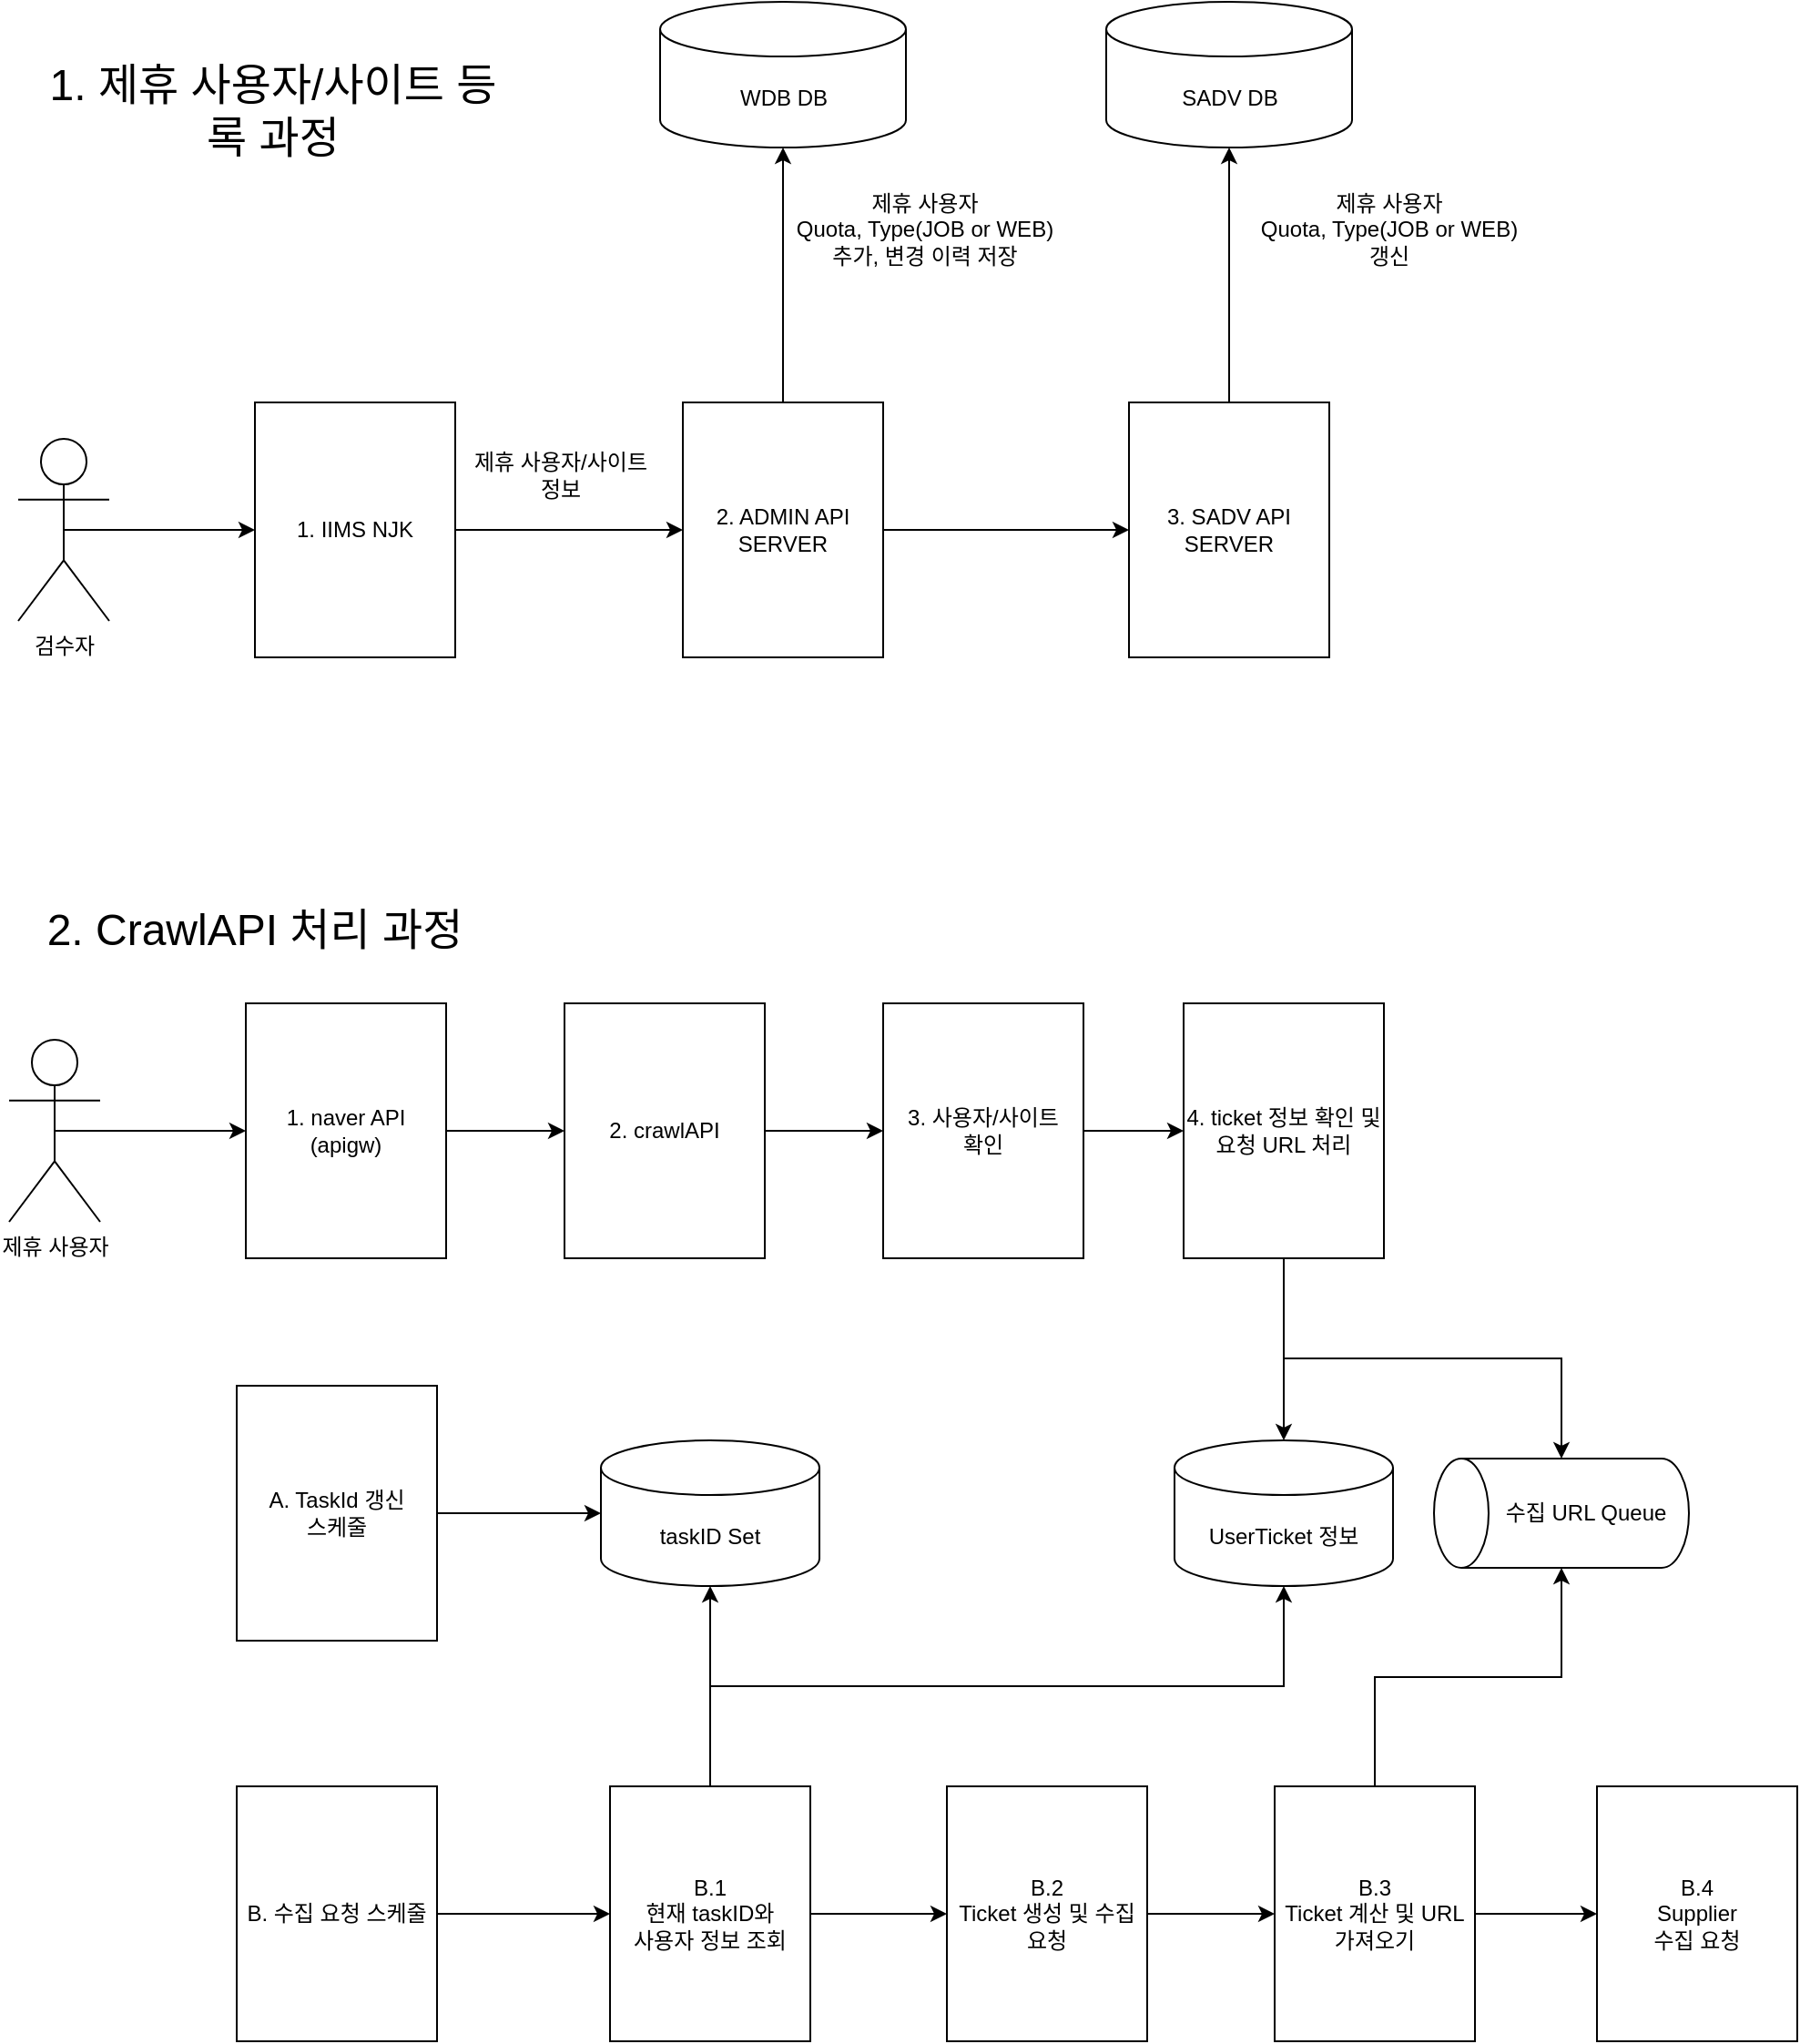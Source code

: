 <mxfile version="20.2.8" type="github">
  <diagram id="1_-alb8toaIMvLjbownN" name="페이지-1">
    <mxGraphModel dx="2249" dy="1941" grid="1" gridSize="10" guides="1" tooltips="1" connect="1" arrows="1" fold="1" page="1" pageScale="1" pageWidth="827" pageHeight="1169" math="0" shadow="0">
      <root>
        <mxCell id="0" />
        <mxCell id="1" parent="0" />
        <mxCell id="_FRA_myoJHG2jB84bWSO-30" style="edgeStyle=orthogonalEdgeStyle;rounded=0;orthogonalLoop=1;jettySize=auto;html=1;exitX=1;exitY=0.5;exitDx=0;exitDy=0;entryX=0;entryY=0.5;entryDx=0;entryDy=0;fontSize=24;" edge="1" parent="1" source="s2iBoVmo5hvPld190jIw-2" target="_FRA_myoJHG2jB84bWSO-25">
          <mxGeometry relative="1" as="geometry" />
        </mxCell>
        <mxCell id="s2iBoVmo5hvPld190jIw-2" value="1. naver API&lt;br&gt;(apigw)" style="rounded=0;whiteSpace=wrap;html=1;" parent="1" vertex="1">
          <mxGeometry x="85" y="230" width="110" height="140" as="geometry" />
        </mxCell>
        <mxCell id="s2iBoVmo5hvPld190jIw-8" value="수집 URL Queue" style="shape=cylinder3;whiteSpace=wrap;html=1;boundedLbl=1;backgroundOutline=1;size=15;direction=north;" parent="1" vertex="1">
          <mxGeometry x="737.5" y="480" width="140" height="60" as="geometry" />
        </mxCell>
        <mxCell id="_FRA_myoJHG2jB84bWSO-38" style="edgeStyle=orthogonalEdgeStyle;rounded=0;orthogonalLoop=1;jettySize=auto;html=1;exitX=1;exitY=0.5;exitDx=0;exitDy=0;entryX=0;entryY=0.5;entryDx=0;entryDy=0;entryPerimeter=0;fontSize=24;" edge="1" parent="1" source="s2iBoVmo5hvPld190jIw-9" target="_FRA_myoJHG2jB84bWSO-17">
          <mxGeometry relative="1" as="geometry" />
        </mxCell>
        <mxCell id="s2iBoVmo5hvPld190jIw-9" value="A. TaskId 갱신 &lt;br&gt;스케줄" style="rounded=0;whiteSpace=wrap;html=1;" parent="1" vertex="1">
          <mxGeometry x="80" y="440" width="110" height="140" as="geometry" />
        </mxCell>
        <mxCell id="_FRA_myoJHG2jB84bWSO-39" style="edgeStyle=orthogonalEdgeStyle;rounded=0;orthogonalLoop=1;jettySize=auto;html=1;exitX=1;exitY=0.5;exitDx=0;exitDy=0;fontSize=24;entryX=0;entryY=0.5;entryDx=0;entryDy=0;" edge="1" parent="1" source="s2iBoVmo5hvPld190jIw-10" target="_FRA_myoJHG2jB84bWSO-40">
          <mxGeometry relative="1" as="geometry">
            <mxPoint x="270" y="730" as="targetPoint" />
          </mxGeometry>
        </mxCell>
        <mxCell id="s2iBoVmo5hvPld190jIw-10" value="B. 수집 요청 스케줄" style="rounded=0;whiteSpace=wrap;html=1;" parent="1" vertex="1">
          <mxGeometry x="80" y="660" width="110" height="140" as="geometry" />
        </mxCell>
        <mxCell id="_FRA_myoJHG2jB84bWSO-8" style="edgeStyle=orthogonalEdgeStyle;rounded=0;orthogonalLoop=1;jettySize=auto;html=1;exitX=1;exitY=0.5;exitDx=0;exitDy=0;entryX=0;entryY=0.5;entryDx=0;entryDy=0;" edge="1" parent="1" source="_FRA_myoJHG2jB84bWSO-1" target="_FRA_myoJHG2jB84bWSO-5">
          <mxGeometry relative="1" as="geometry" />
        </mxCell>
        <mxCell id="_FRA_myoJHG2jB84bWSO-1" value="1. IIMS NJK" style="rounded=0;whiteSpace=wrap;html=1;" vertex="1" parent="1">
          <mxGeometry x="90" y="-100" width="110" height="140" as="geometry" />
        </mxCell>
        <mxCell id="_FRA_myoJHG2jB84bWSO-3" style="edgeStyle=orthogonalEdgeStyle;rounded=0;orthogonalLoop=1;jettySize=auto;html=1;exitX=0.5;exitY=0.5;exitDx=0;exitDy=0;exitPerimeter=0;entryX=0;entryY=0.5;entryDx=0;entryDy=0;" edge="1" parent="1" source="_FRA_myoJHG2jB84bWSO-2" target="_FRA_myoJHG2jB84bWSO-1">
          <mxGeometry relative="1" as="geometry" />
        </mxCell>
        <mxCell id="_FRA_myoJHG2jB84bWSO-2" value="검수자" style="shape=umlActor;verticalLabelPosition=bottom;verticalAlign=top;html=1;outlineConnect=0;" vertex="1" parent="1">
          <mxGeometry x="-40" y="-80" width="50" height="100" as="geometry" />
        </mxCell>
        <mxCell id="_FRA_myoJHG2jB84bWSO-9" style="edgeStyle=orthogonalEdgeStyle;rounded=0;orthogonalLoop=1;jettySize=auto;html=1;exitX=1;exitY=0.5;exitDx=0;exitDy=0;" edge="1" parent="1" source="_FRA_myoJHG2jB84bWSO-5" target="_FRA_myoJHG2jB84bWSO-6">
          <mxGeometry relative="1" as="geometry" />
        </mxCell>
        <mxCell id="_FRA_myoJHG2jB84bWSO-20" style="edgeStyle=orthogonalEdgeStyle;rounded=0;orthogonalLoop=1;jettySize=auto;html=1;entryX=0.5;entryY=1;entryDx=0;entryDy=0;entryPerimeter=0;" edge="1" parent="1" source="_FRA_myoJHG2jB84bWSO-5" target="_FRA_myoJHG2jB84bWSO-11">
          <mxGeometry relative="1" as="geometry" />
        </mxCell>
        <mxCell id="_FRA_myoJHG2jB84bWSO-5" value="2. ADMIN API SERVER" style="rounded=0;whiteSpace=wrap;html=1;" vertex="1" parent="1">
          <mxGeometry x="325" y="-100" width="110" height="140" as="geometry" />
        </mxCell>
        <mxCell id="_FRA_myoJHG2jB84bWSO-21" style="edgeStyle=orthogonalEdgeStyle;rounded=0;orthogonalLoop=1;jettySize=auto;html=1;exitX=0.5;exitY=0;exitDx=0;exitDy=0;entryX=0.5;entryY=1;entryDx=0;entryDy=0;entryPerimeter=0;" edge="1" parent="1" source="_FRA_myoJHG2jB84bWSO-6" target="_FRA_myoJHG2jB84bWSO-7">
          <mxGeometry relative="1" as="geometry" />
        </mxCell>
        <mxCell id="_FRA_myoJHG2jB84bWSO-6" value="3. SADV API SERVER" style="rounded=0;whiteSpace=wrap;html=1;" vertex="1" parent="1">
          <mxGeometry x="570" y="-100" width="110" height="140" as="geometry" />
        </mxCell>
        <mxCell id="_FRA_myoJHG2jB84bWSO-7" value="SADV DB" style="shape=cylinder3;whiteSpace=wrap;html=1;boundedLbl=1;backgroundOutline=1;size=15;" vertex="1" parent="1">
          <mxGeometry x="557.5" y="-320" width="135" height="80" as="geometry" />
        </mxCell>
        <mxCell id="_FRA_myoJHG2jB84bWSO-11" value="WDB DB" style="shape=cylinder3;whiteSpace=wrap;html=1;boundedLbl=1;backgroundOutline=1;size=15;" vertex="1" parent="1">
          <mxGeometry x="312.5" y="-320" width="135" height="80" as="geometry" />
        </mxCell>
        <mxCell id="_FRA_myoJHG2jB84bWSO-14" value="제휴 사용자&lt;br&gt;Quota, Type(JOB or WEB) 추가, 변경 이력 저장" style="text;html=1;strokeColor=none;fillColor=none;align=center;verticalAlign=middle;whiteSpace=wrap;rounded=0;" vertex="1" parent="1">
          <mxGeometry x="380" y="-230" width="156" height="70" as="geometry" />
        </mxCell>
        <mxCell id="_FRA_myoJHG2jB84bWSO-15" value="제휴 사용자&lt;br&gt;Quota, Type(JOB or WEB) 갱신" style="text;html=1;strokeColor=none;fillColor=none;align=center;verticalAlign=middle;whiteSpace=wrap;rounded=0;" vertex="1" parent="1">
          <mxGeometry x="635" y="-230" width="156" height="70" as="geometry" />
        </mxCell>
        <mxCell id="_FRA_myoJHG2jB84bWSO-16" value="제휴 사용자/사이트&lt;br&gt;정보" style="text;html=1;strokeColor=none;fillColor=none;align=center;verticalAlign=middle;whiteSpace=wrap;rounded=0;" vertex="1" parent="1">
          <mxGeometry x="180" y="-110" width="156" height="100" as="geometry" />
        </mxCell>
        <mxCell id="_FRA_myoJHG2jB84bWSO-17" value="taskID Set" style="shape=cylinder3;whiteSpace=wrap;html=1;boundedLbl=1;backgroundOutline=1;size=15;" vertex="1" parent="1">
          <mxGeometry x="280" y="470" width="120" height="80" as="geometry" />
        </mxCell>
        <mxCell id="_FRA_myoJHG2jB84bWSO-18" value="UserTicket 정보" style="shape=cylinder3;whiteSpace=wrap;html=1;boundedLbl=1;backgroundOutline=1;size=15;" vertex="1" parent="1">
          <mxGeometry x="595" y="470" width="120" height="80" as="geometry" />
        </mxCell>
        <mxCell id="_FRA_myoJHG2jB84bWSO-24" style="edgeStyle=orthogonalEdgeStyle;rounded=0;orthogonalLoop=1;jettySize=auto;html=1;exitX=0.5;exitY=0.5;exitDx=0;exitDy=0;exitPerimeter=0;entryX=0;entryY=0.5;entryDx=0;entryDy=0;" edge="1" parent="1" source="_FRA_myoJHG2jB84bWSO-23" target="s2iBoVmo5hvPld190jIw-2">
          <mxGeometry relative="1" as="geometry" />
        </mxCell>
        <mxCell id="_FRA_myoJHG2jB84bWSO-23" value="제휴 사용자" style="shape=umlActor;verticalLabelPosition=bottom;verticalAlign=top;html=1;outlineConnect=0;" vertex="1" parent="1">
          <mxGeometry x="-45" y="250" width="50" height="100" as="geometry" />
        </mxCell>
        <mxCell id="_FRA_myoJHG2jB84bWSO-32" style="edgeStyle=orthogonalEdgeStyle;rounded=0;orthogonalLoop=1;jettySize=auto;html=1;exitX=1;exitY=0.5;exitDx=0;exitDy=0;fontSize=24;" edge="1" parent="1" source="_FRA_myoJHG2jB84bWSO-25" target="_FRA_myoJHG2jB84bWSO-31">
          <mxGeometry relative="1" as="geometry" />
        </mxCell>
        <mxCell id="_FRA_myoJHG2jB84bWSO-25" value="2. crawlAPI&lt;br&gt;" style="rounded=0;whiteSpace=wrap;html=1;" vertex="1" parent="1">
          <mxGeometry x="260" y="230" width="110" height="140" as="geometry" />
        </mxCell>
        <mxCell id="_FRA_myoJHG2jB84bWSO-28" value="&lt;font style=&quot;font-size: 24px;&quot;&gt;1. 제휴 사용자/사이트 등록 과정&lt;/font&gt;" style="text;html=1;strokeColor=none;fillColor=none;align=center;verticalAlign=middle;whiteSpace=wrap;rounded=0;" vertex="1" parent="1">
          <mxGeometry x="-30" y="-290" width="260" height="60" as="geometry" />
        </mxCell>
        <mxCell id="_FRA_myoJHG2jB84bWSO-29" value="&lt;font style=&quot;font-size: 24px;&quot;&gt;2. CrawlAPI 처리 과정&lt;/font&gt;" style="text;html=1;strokeColor=none;fillColor=none;align=center;verticalAlign=middle;whiteSpace=wrap;rounded=0;" vertex="1" parent="1">
          <mxGeometry x="-40" y="160" width="260" height="60" as="geometry" />
        </mxCell>
        <mxCell id="_FRA_myoJHG2jB84bWSO-34" style="edgeStyle=orthogonalEdgeStyle;rounded=0;orthogonalLoop=1;jettySize=auto;html=1;exitX=1;exitY=0.5;exitDx=0;exitDy=0;entryX=0;entryY=0.5;entryDx=0;entryDy=0;fontSize=24;" edge="1" parent="1" source="_FRA_myoJHG2jB84bWSO-31" target="_FRA_myoJHG2jB84bWSO-33">
          <mxGeometry relative="1" as="geometry" />
        </mxCell>
        <mxCell id="_FRA_myoJHG2jB84bWSO-31" value="3. 사용자/사이트&lt;br&gt;확인" style="rounded=0;whiteSpace=wrap;html=1;" vertex="1" parent="1">
          <mxGeometry x="435" y="230" width="110" height="140" as="geometry" />
        </mxCell>
        <mxCell id="_FRA_myoJHG2jB84bWSO-36" style="edgeStyle=orthogonalEdgeStyle;rounded=0;orthogonalLoop=1;jettySize=auto;html=1;exitX=0.5;exitY=1;exitDx=0;exitDy=0;fontSize=24;" edge="1" parent="1" source="_FRA_myoJHG2jB84bWSO-33" target="_FRA_myoJHG2jB84bWSO-18">
          <mxGeometry relative="1" as="geometry" />
        </mxCell>
        <mxCell id="_FRA_myoJHG2jB84bWSO-37" style="edgeStyle=orthogonalEdgeStyle;rounded=0;orthogonalLoop=1;jettySize=auto;html=1;exitX=0.5;exitY=1;exitDx=0;exitDy=0;fontSize=24;" edge="1" parent="1" source="_FRA_myoJHG2jB84bWSO-33" target="s2iBoVmo5hvPld190jIw-8">
          <mxGeometry relative="1" as="geometry" />
        </mxCell>
        <mxCell id="_FRA_myoJHG2jB84bWSO-33" value="4. ticket 정보 확인 및 요청 URL 처리" style="rounded=0;whiteSpace=wrap;html=1;" vertex="1" parent="1">
          <mxGeometry x="600" y="230" width="110" height="140" as="geometry" />
        </mxCell>
        <mxCell id="_FRA_myoJHG2jB84bWSO-41" style="edgeStyle=orthogonalEdgeStyle;rounded=0;orthogonalLoop=1;jettySize=auto;html=1;fontSize=24;" edge="1" parent="1" source="_FRA_myoJHG2jB84bWSO-40" target="_FRA_myoJHG2jB84bWSO-17">
          <mxGeometry relative="1" as="geometry" />
        </mxCell>
        <mxCell id="_FRA_myoJHG2jB84bWSO-43" style="edgeStyle=orthogonalEdgeStyle;rounded=0;orthogonalLoop=1;jettySize=auto;html=1;exitX=0.5;exitY=0;exitDx=0;exitDy=0;entryX=0.5;entryY=1;entryDx=0;entryDy=0;entryPerimeter=0;fontSize=24;" edge="1" parent="1" source="_FRA_myoJHG2jB84bWSO-40" target="_FRA_myoJHG2jB84bWSO-18">
          <mxGeometry relative="1" as="geometry" />
        </mxCell>
        <mxCell id="_FRA_myoJHG2jB84bWSO-45" style="edgeStyle=orthogonalEdgeStyle;rounded=0;orthogonalLoop=1;jettySize=auto;html=1;exitX=1;exitY=0.5;exitDx=0;exitDy=0;entryX=0;entryY=0.5;entryDx=0;entryDy=0;fontSize=24;" edge="1" parent="1" source="_FRA_myoJHG2jB84bWSO-40" target="_FRA_myoJHG2jB84bWSO-44">
          <mxGeometry relative="1" as="geometry" />
        </mxCell>
        <mxCell id="_FRA_myoJHG2jB84bWSO-40" value="B.1&lt;br&gt;현재 taskID와&lt;br&gt;사용자 정보 조회" style="rounded=0;whiteSpace=wrap;html=1;" vertex="1" parent="1">
          <mxGeometry x="285" y="660" width="110" height="140" as="geometry" />
        </mxCell>
        <mxCell id="_FRA_myoJHG2jB84bWSO-47" style="edgeStyle=orthogonalEdgeStyle;rounded=0;orthogonalLoop=1;jettySize=auto;html=1;exitX=1;exitY=0.5;exitDx=0;exitDy=0;entryX=0;entryY=0.5;entryDx=0;entryDy=0;fontSize=24;" edge="1" parent="1" source="_FRA_myoJHG2jB84bWSO-44" target="_FRA_myoJHG2jB84bWSO-46">
          <mxGeometry relative="1" as="geometry" />
        </mxCell>
        <mxCell id="_FRA_myoJHG2jB84bWSO-44" value="B.2&lt;br&gt;Ticket 생성 및 수집 요청" style="rounded=0;whiteSpace=wrap;html=1;" vertex="1" parent="1">
          <mxGeometry x="470" y="660" width="110" height="140" as="geometry" />
        </mxCell>
        <mxCell id="_FRA_myoJHG2jB84bWSO-50" style="edgeStyle=orthogonalEdgeStyle;rounded=0;orthogonalLoop=1;jettySize=auto;html=1;exitX=0.5;exitY=0;exitDx=0;exitDy=0;fontSize=24;" edge="1" parent="1" source="_FRA_myoJHG2jB84bWSO-46" target="s2iBoVmo5hvPld190jIw-8">
          <mxGeometry relative="1" as="geometry" />
        </mxCell>
        <mxCell id="_FRA_myoJHG2jB84bWSO-51" style="edgeStyle=orthogonalEdgeStyle;rounded=0;orthogonalLoop=1;jettySize=auto;html=1;exitX=1;exitY=0.5;exitDx=0;exitDy=0;fontSize=24;" edge="1" parent="1" source="_FRA_myoJHG2jB84bWSO-46" target="_FRA_myoJHG2jB84bWSO-49">
          <mxGeometry relative="1" as="geometry" />
        </mxCell>
        <mxCell id="_FRA_myoJHG2jB84bWSO-46" value="B.3&lt;br&gt;Ticket 계산 및 URL 가져오기" style="rounded=0;whiteSpace=wrap;html=1;" vertex="1" parent="1">
          <mxGeometry x="650" y="660" width="110" height="140" as="geometry" />
        </mxCell>
        <mxCell id="_FRA_myoJHG2jB84bWSO-49" value="B.4&lt;br&gt;Supplier&lt;br&gt;수집 요청" style="rounded=0;whiteSpace=wrap;html=1;" vertex="1" parent="1">
          <mxGeometry x="827" y="660" width="110" height="140" as="geometry" />
        </mxCell>
      </root>
    </mxGraphModel>
  </diagram>
</mxfile>
